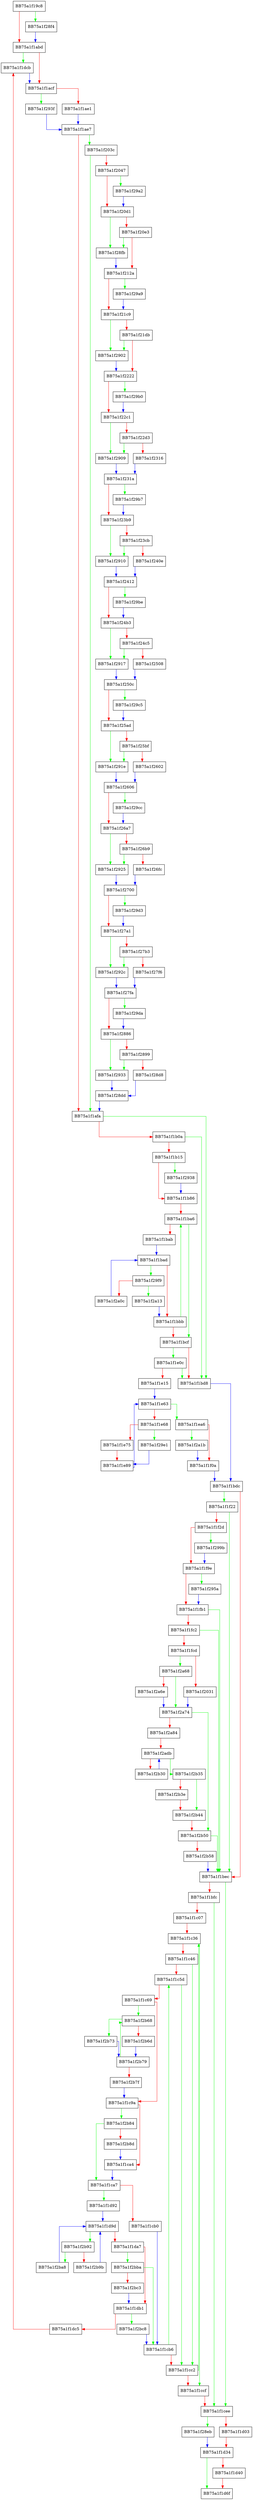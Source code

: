 digraph _update_driver_config_for_pmu_counters {
  node [shape="box"];
  graph [splines=ortho];
  BB75a1f19c8 -> BB75a1f28f4 [color="green"];
  BB75a1f19c8 -> BB75a1f1abd [color="red"];
  BB75a1f1abd -> BB75a1f1dcb [color="green"];
  BB75a1f1abd -> BB75a1f1acf [color="red"];
  BB75a1f1acf -> BB75a1f293f [color="green"];
  BB75a1f1acf -> BB75a1f1ae1 [color="red"];
  BB75a1f1ae1 -> BB75a1f1ae7 [color="blue"];
  BB75a1f1ae7 -> BB75a1f203c [color="green"];
  BB75a1f1ae7 -> BB75a1f1afa [color="red"];
  BB75a1f1afa -> BB75a1f1bd8 [color="green"];
  BB75a1f1afa -> BB75a1f1b0a [color="red"];
  BB75a1f1b0a -> BB75a1f1bd8 [color="green"];
  BB75a1f1b0a -> BB75a1f1b15 [color="red"];
  BB75a1f1b15 -> BB75a1f2938 [color="green"];
  BB75a1f1b15 -> BB75a1f1b86 [color="red"];
  BB75a1f1b86 -> BB75a1f1ba6 [color="red"];
  BB75a1f1ba6 -> BB75a1f1bcf [color="green"];
  BB75a1f1ba6 -> BB75a1f1bab [color="red"];
  BB75a1f1bab -> BB75a1f1bad [color="blue"];
  BB75a1f1bad -> BB75a1f29f9 [color="green"];
  BB75a1f1bad -> BB75a1f1bbb [color="red"];
  BB75a1f1bbb -> BB75a1f1ba6 [color="green"];
  BB75a1f1bbb -> BB75a1f1bcf [color="red"];
  BB75a1f1bcf -> BB75a1f1e0c [color="green"];
  BB75a1f1bcf -> BB75a1f1bd8 [color="red"];
  BB75a1f1bd8 -> BB75a1f1bdc [color="blue"];
  BB75a1f1bdc -> BB75a1f1f22 [color="green"];
  BB75a1f1bdc -> BB75a1f1bec [color="red"];
  BB75a1f1bec -> BB75a1f1cee [color="green"];
  BB75a1f1bec -> BB75a1f1bfc [color="red"];
  BB75a1f1bfc -> BB75a1f1cee [color="green"];
  BB75a1f1bfc -> BB75a1f1c07 [color="red"];
  BB75a1f1c07 -> BB75a1f1c36 [color="red"];
  BB75a1f1c36 -> BB75a1f1ccf [color="green"];
  BB75a1f1c36 -> BB75a1f1c46 [color="red"];
  BB75a1f1c46 -> BB75a1f1cc2 [color="green"];
  BB75a1f1c46 -> BB75a1f1c5d [color="red"];
  BB75a1f1c5d -> BB75a1f1cc2 [color="green"];
  BB75a1f1c5d -> BB75a1f1c69 [color="red"];
  BB75a1f1c69 -> BB75a1f2b68 [color="green"];
  BB75a1f1c69 -> BB75a1f1c9a [color="red"];
  BB75a1f1c9a -> BB75a1f2b84 [color="green"];
  BB75a1f1c9a -> BB75a1f1ca4 [color="red"];
  BB75a1f1ca4 -> BB75a1f1ca7 [color="blue"];
  BB75a1f1ca7 -> BB75a1f1d92 [color="green"];
  BB75a1f1ca7 -> BB75a1f1cb0 [color="red"];
  BB75a1f1cb0 -> BB75a1f1cb6 [color="blue"];
  BB75a1f1cb6 -> BB75a1f1c5d [color="green"];
  BB75a1f1cb6 -> BB75a1f1cc2 [color="red"];
  BB75a1f1cc2 -> BB75a1f1c36 [color="green"];
  BB75a1f1cc2 -> BB75a1f1ccf [color="red"];
  BB75a1f1ccf -> BB75a1f1cee [color="red"];
  BB75a1f1cee -> BB75a1f28eb [color="green"];
  BB75a1f1cee -> BB75a1f1d03 [color="red"];
  BB75a1f1d03 -> BB75a1f1d34 [color="red"];
  BB75a1f1d34 -> BB75a1f1d6f [color="green"];
  BB75a1f1d34 -> BB75a1f1d40 [color="red"];
  BB75a1f1d40 -> BB75a1f1d6f [color="red"];
  BB75a1f1d92 -> BB75a1f1d9d [color="blue"];
  BB75a1f1d9d -> BB75a1f2b92 [color="green"];
  BB75a1f1d9d -> BB75a1f1da7 [color="red"];
  BB75a1f1da7 -> BB75a1f2bba [color="green"];
  BB75a1f1da7 -> BB75a1f1db1 [color="red"];
  BB75a1f1db1 -> BB75a1f2bc8 [color="green"];
  BB75a1f1db1 -> BB75a1f1dc5 [color="red"];
  BB75a1f1dc5 -> BB75a1f1dcb [color="red"];
  BB75a1f1dcb -> BB75a1f1acf [color="blue"];
  BB75a1f1e0c -> BB75a1f1bd8 [color="green"];
  BB75a1f1e0c -> BB75a1f1e15 [color="red"];
  BB75a1f1e15 -> BB75a1f1e63 [color="blue"];
  BB75a1f1e63 -> BB75a1f1ea6 [color="green"];
  BB75a1f1e63 -> BB75a1f1e68 [color="red"];
  BB75a1f1e68 -> BB75a1f29e1 [color="green"];
  BB75a1f1e68 -> BB75a1f1e75 [color="red"];
  BB75a1f1e75 -> BB75a1f1e89 [color="red"];
  BB75a1f1e89 -> BB75a1f1e63 [color="blue"];
  BB75a1f1ea6 -> BB75a1f2a1b [color="green"];
  BB75a1f1ea6 -> BB75a1f1f0a [color="red"];
  BB75a1f1f0a -> BB75a1f1bdc [color="blue"];
  BB75a1f1f22 -> BB75a1f1bec [color="green"];
  BB75a1f1f22 -> BB75a1f1f2d [color="red"];
  BB75a1f1f2d -> BB75a1f299b [color="green"];
  BB75a1f1f2d -> BB75a1f1f9e [color="red"];
  BB75a1f1f9e -> BB75a1f295a [color="green"];
  BB75a1f1f9e -> BB75a1f1fb1 [color="red"];
  BB75a1f1fb1 -> BB75a1f1bec [color="green"];
  BB75a1f1fb1 -> BB75a1f1fc2 [color="red"];
  BB75a1f1fc2 -> BB75a1f1bec [color="green"];
  BB75a1f1fc2 -> BB75a1f1fcd [color="red"];
  BB75a1f1fcd -> BB75a1f2a68 [color="green"];
  BB75a1f1fcd -> BB75a1f2031 [color="red"];
  BB75a1f2031 -> BB75a1f2a74 [color="blue"];
  BB75a1f203c -> BB75a1f1afa [color="green"];
  BB75a1f203c -> BB75a1f2047 [color="red"];
  BB75a1f2047 -> BB75a1f29a2 [color="green"];
  BB75a1f2047 -> BB75a1f20d1 [color="red"];
  BB75a1f20d1 -> BB75a1f28fb [color="green"];
  BB75a1f20d1 -> BB75a1f20e3 [color="red"];
  BB75a1f20e3 -> BB75a1f28fb [color="green"];
  BB75a1f20e3 -> BB75a1f212a [color="red"];
  BB75a1f212a -> BB75a1f29a9 [color="green"];
  BB75a1f212a -> BB75a1f21c9 [color="red"];
  BB75a1f21c9 -> BB75a1f2902 [color="green"];
  BB75a1f21c9 -> BB75a1f21db [color="red"];
  BB75a1f21db -> BB75a1f2902 [color="green"];
  BB75a1f21db -> BB75a1f2222 [color="red"];
  BB75a1f2222 -> BB75a1f29b0 [color="green"];
  BB75a1f2222 -> BB75a1f22c1 [color="red"];
  BB75a1f22c1 -> BB75a1f2909 [color="green"];
  BB75a1f22c1 -> BB75a1f22d3 [color="red"];
  BB75a1f22d3 -> BB75a1f2909 [color="green"];
  BB75a1f22d3 -> BB75a1f2316 [color="red"];
  BB75a1f2316 -> BB75a1f231a [color="blue"];
  BB75a1f231a -> BB75a1f29b7 [color="green"];
  BB75a1f231a -> BB75a1f23b9 [color="red"];
  BB75a1f23b9 -> BB75a1f2910 [color="green"];
  BB75a1f23b9 -> BB75a1f23cb [color="red"];
  BB75a1f23cb -> BB75a1f2910 [color="green"];
  BB75a1f23cb -> BB75a1f240e [color="red"];
  BB75a1f240e -> BB75a1f2412 [color="blue"];
  BB75a1f2412 -> BB75a1f29be [color="green"];
  BB75a1f2412 -> BB75a1f24b3 [color="red"];
  BB75a1f24b3 -> BB75a1f2917 [color="green"];
  BB75a1f24b3 -> BB75a1f24c5 [color="red"];
  BB75a1f24c5 -> BB75a1f2917 [color="green"];
  BB75a1f24c5 -> BB75a1f2508 [color="red"];
  BB75a1f2508 -> BB75a1f250c [color="blue"];
  BB75a1f250c -> BB75a1f29c5 [color="green"];
  BB75a1f250c -> BB75a1f25ad [color="red"];
  BB75a1f25ad -> BB75a1f291e [color="green"];
  BB75a1f25ad -> BB75a1f25bf [color="red"];
  BB75a1f25bf -> BB75a1f291e [color="green"];
  BB75a1f25bf -> BB75a1f2602 [color="red"];
  BB75a1f2602 -> BB75a1f2606 [color="blue"];
  BB75a1f2606 -> BB75a1f29cc [color="green"];
  BB75a1f2606 -> BB75a1f26a7 [color="red"];
  BB75a1f26a7 -> BB75a1f2925 [color="green"];
  BB75a1f26a7 -> BB75a1f26b9 [color="red"];
  BB75a1f26b9 -> BB75a1f2925 [color="green"];
  BB75a1f26b9 -> BB75a1f26fc [color="red"];
  BB75a1f26fc -> BB75a1f2700 [color="blue"];
  BB75a1f2700 -> BB75a1f29d3 [color="green"];
  BB75a1f2700 -> BB75a1f27a1 [color="red"];
  BB75a1f27a1 -> BB75a1f292c [color="green"];
  BB75a1f27a1 -> BB75a1f27b3 [color="red"];
  BB75a1f27b3 -> BB75a1f292c [color="green"];
  BB75a1f27b3 -> BB75a1f27f6 [color="red"];
  BB75a1f27f6 -> BB75a1f27fa [color="blue"];
  BB75a1f27fa -> BB75a1f29da [color="green"];
  BB75a1f27fa -> BB75a1f2886 [color="red"];
  BB75a1f2886 -> BB75a1f2933 [color="green"];
  BB75a1f2886 -> BB75a1f2899 [color="red"];
  BB75a1f2899 -> BB75a1f2933 [color="green"];
  BB75a1f2899 -> BB75a1f28d8 [color="red"];
  BB75a1f28d8 -> BB75a1f28dd [color="blue"];
  BB75a1f28dd -> BB75a1f1afa [color="blue"];
  BB75a1f28eb -> BB75a1f1d34 [color="blue"];
  BB75a1f28f4 -> BB75a1f1abd [color="blue"];
  BB75a1f28fb -> BB75a1f212a [color="blue"];
  BB75a1f2902 -> BB75a1f2222 [color="blue"];
  BB75a1f2909 -> BB75a1f231a [color="blue"];
  BB75a1f2910 -> BB75a1f2412 [color="blue"];
  BB75a1f2917 -> BB75a1f250c [color="blue"];
  BB75a1f291e -> BB75a1f2606 [color="blue"];
  BB75a1f2925 -> BB75a1f2700 [color="blue"];
  BB75a1f292c -> BB75a1f27fa [color="blue"];
  BB75a1f2933 -> BB75a1f28dd [color="blue"];
  BB75a1f2938 -> BB75a1f1b86 [color="blue"];
  BB75a1f293f -> BB75a1f1ae7 [color="blue"];
  BB75a1f295a -> BB75a1f1fb1 [color="blue"];
  BB75a1f299b -> BB75a1f1f9e [color="blue"];
  BB75a1f29a2 -> BB75a1f20d1 [color="blue"];
  BB75a1f29a9 -> BB75a1f21c9 [color="blue"];
  BB75a1f29b0 -> BB75a1f22c1 [color="blue"];
  BB75a1f29b7 -> BB75a1f23b9 [color="blue"];
  BB75a1f29be -> BB75a1f24b3 [color="blue"];
  BB75a1f29c5 -> BB75a1f25ad [color="blue"];
  BB75a1f29cc -> BB75a1f26a7 [color="blue"];
  BB75a1f29d3 -> BB75a1f27a1 [color="blue"];
  BB75a1f29da -> BB75a1f2886 [color="blue"];
  BB75a1f29e1 -> BB75a1f1e89 [color="blue"];
  BB75a1f29f9 -> BB75a1f2a13 [color="green"];
  BB75a1f29f9 -> BB75a1f2a0c [color="red"];
  BB75a1f2a0c -> BB75a1f1bad [color="blue"];
  BB75a1f2a13 -> BB75a1f1bbb [color="blue"];
  BB75a1f2a1b -> BB75a1f1f0a [color="blue"];
  BB75a1f2a68 -> BB75a1f2a74 [color="green"];
  BB75a1f2a68 -> BB75a1f2a6e [color="red"];
  BB75a1f2a6e -> BB75a1f2a74 [color="blue"];
  BB75a1f2a74 -> BB75a1f2b50 [color="green"];
  BB75a1f2a74 -> BB75a1f2a84 [color="red"];
  BB75a1f2a84 -> BB75a1f2adb [color="red"];
  BB75a1f2adb -> BB75a1f2b35 [color="green"];
  BB75a1f2adb -> BB75a1f2b30 [color="red"];
  BB75a1f2b30 -> BB75a1f2adb [color="blue"];
  BB75a1f2b35 -> BB75a1f2b44 [color="green"];
  BB75a1f2b35 -> BB75a1f2b3e [color="red"];
  BB75a1f2b3e -> BB75a1f2b44 [color="red"];
  BB75a1f2b44 -> BB75a1f2b50 [color="red"];
  BB75a1f2b50 -> BB75a1f1bec [color="green"];
  BB75a1f2b50 -> BB75a1f2b58 [color="red"];
  BB75a1f2b58 -> BB75a1f1bec [color="blue"];
  BB75a1f2b68 -> BB75a1f2b73 [color="green"];
  BB75a1f2b68 -> BB75a1f2b6d [color="red"];
  BB75a1f2b6d -> BB75a1f2b79 [color="blue"];
  BB75a1f2b73 -> BB75a1f2b79 [color="blue"];
  BB75a1f2b79 -> BB75a1f2b68 [color="green"];
  BB75a1f2b79 -> BB75a1f2b7f [color="red"];
  BB75a1f2b7f -> BB75a1f1c9a [color="blue"];
  BB75a1f2b84 -> BB75a1f1ca7 [color="green"];
  BB75a1f2b84 -> BB75a1f2b8d [color="red"];
  BB75a1f2b8d -> BB75a1f1ca4 [color="blue"];
  BB75a1f2b92 -> BB75a1f2ba8 [color="green"];
  BB75a1f2b92 -> BB75a1f2b9b [color="red"];
  BB75a1f2b9b -> BB75a1f1d9d [color="blue"];
  BB75a1f2ba8 -> BB75a1f1d9d [color="blue"];
  BB75a1f2bba -> BB75a1f1cb6 [color="green"];
  BB75a1f2bba -> BB75a1f2bc3 [color="red"];
  BB75a1f2bc3 -> BB75a1f1db1 [color="blue"];
  BB75a1f2bc8 -> BB75a1f1cb6 [color="blue"];
}